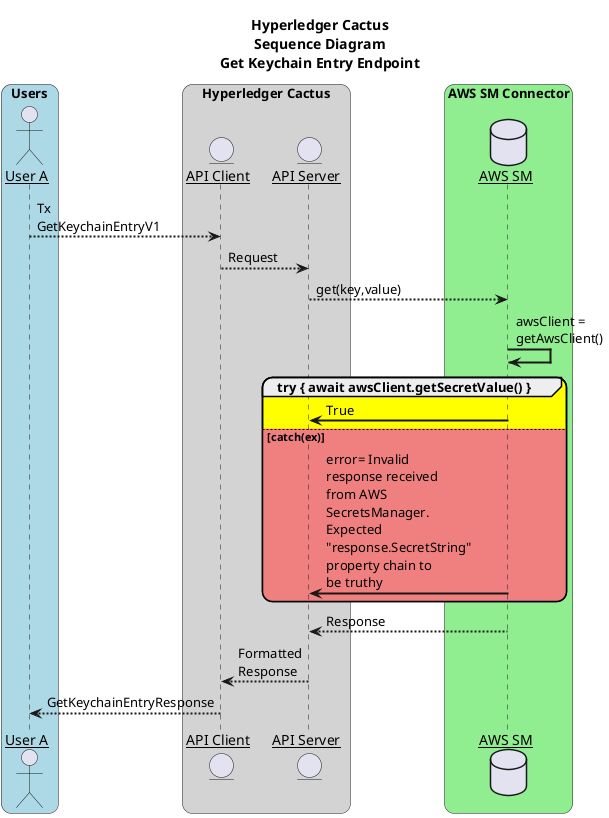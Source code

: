 @startuml Sequence Diagram - Transaction

title Hyperledger Cactus\nSequence Diagram\nGet Keychain Entry Endpoint

skinparam sequenceArrowThickness 2
skinparam roundcorner 20
skinparam maxmessagesize 120
skinparam sequenceParticipant underline

box "Users" #LightBlue
actor "User A" as a
end box

box "Hyperledger Cactus" #LightGray
entity "API Client" as apic
entity "API Server" as apis
end box

box "AWS SM Connector" #LightGreen
database "AWS SM" as awssm
end box

a --> apic : Tx GetKeychainEntryV1
apic --> apis: Request
apis --> awssm: get(key,value)
awssm -> awssm: awsClient = getAwsClient()
group #Yellow try { await awsClient.getSecretValue() }
  awssm -> apis: True
else #LightCoral catch(ex)
  awssm -> apis: error= Invalid response received from AWS SecretsManager. Expected "response.SecretString" property chain to be truthy
end
awssm --> apis: Response
apis --> apic: Formatted Response
apic --> a: GetKeychainEntryResponse
@enduml
